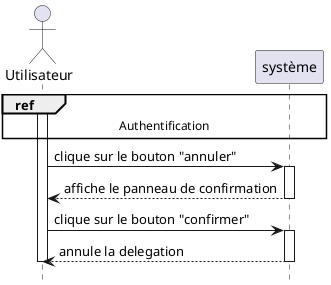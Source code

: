 @startuml annulation_delegation

hide footbox


actor "Utilisateur" as user
participant "système" as system
ref over user, system : Authentification

activate user
user -> system : clique sur le bouton "annuler"
activate system
system --> user : affiche le panneau de confirmation
deactivate system
user -> system : clique sur le bouton "confirmer"
activate system
system --> user : annule la delegation
deactivate system

deactivate user
